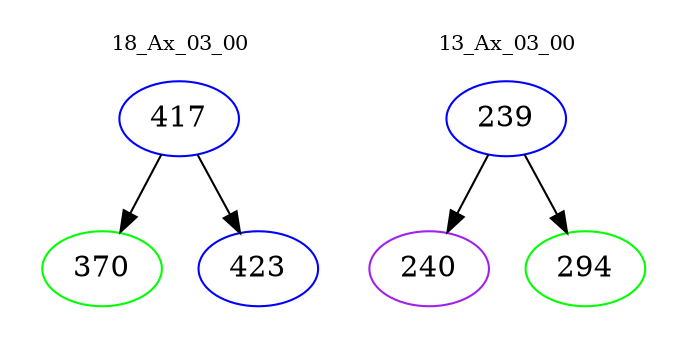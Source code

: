 digraph{
subgraph cluster_0 {
color = white
label = "18_Ax_03_00";
fontsize=10;
T0_417 [label="417", color="blue"]
T0_417 -> T0_370 [color="black"]
T0_370 [label="370", color="green"]
T0_417 -> T0_423 [color="black"]
T0_423 [label="423", color="blue"]
}
subgraph cluster_1 {
color = white
label = "13_Ax_03_00";
fontsize=10;
T1_239 [label="239", color="blue"]
T1_239 -> T1_240 [color="black"]
T1_240 [label="240", color="purple"]
T1_239 -> T1_294 [color="black"]
T1_294 [label="294", color="green"]
}
}
